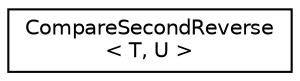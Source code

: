 digraph "Graphical Class Hierarchy"
{
 // LATEX_PDF_SIZE
  edge [fontname="Helvetica",fontsize="10",labelfontname="Helvetica",labelfontsize="10"];
  node [fontname="Helvetica",fontsize="10",shape=record];
  rankdir="LR";
  Node0 [label="CompareSecondReverse\l\< T, U \>",height=0.2,width=0.4,color="black", fillcolor="white", style="filled",URL="$structCompareSecondReverse.html",tooltip=" "];
}

